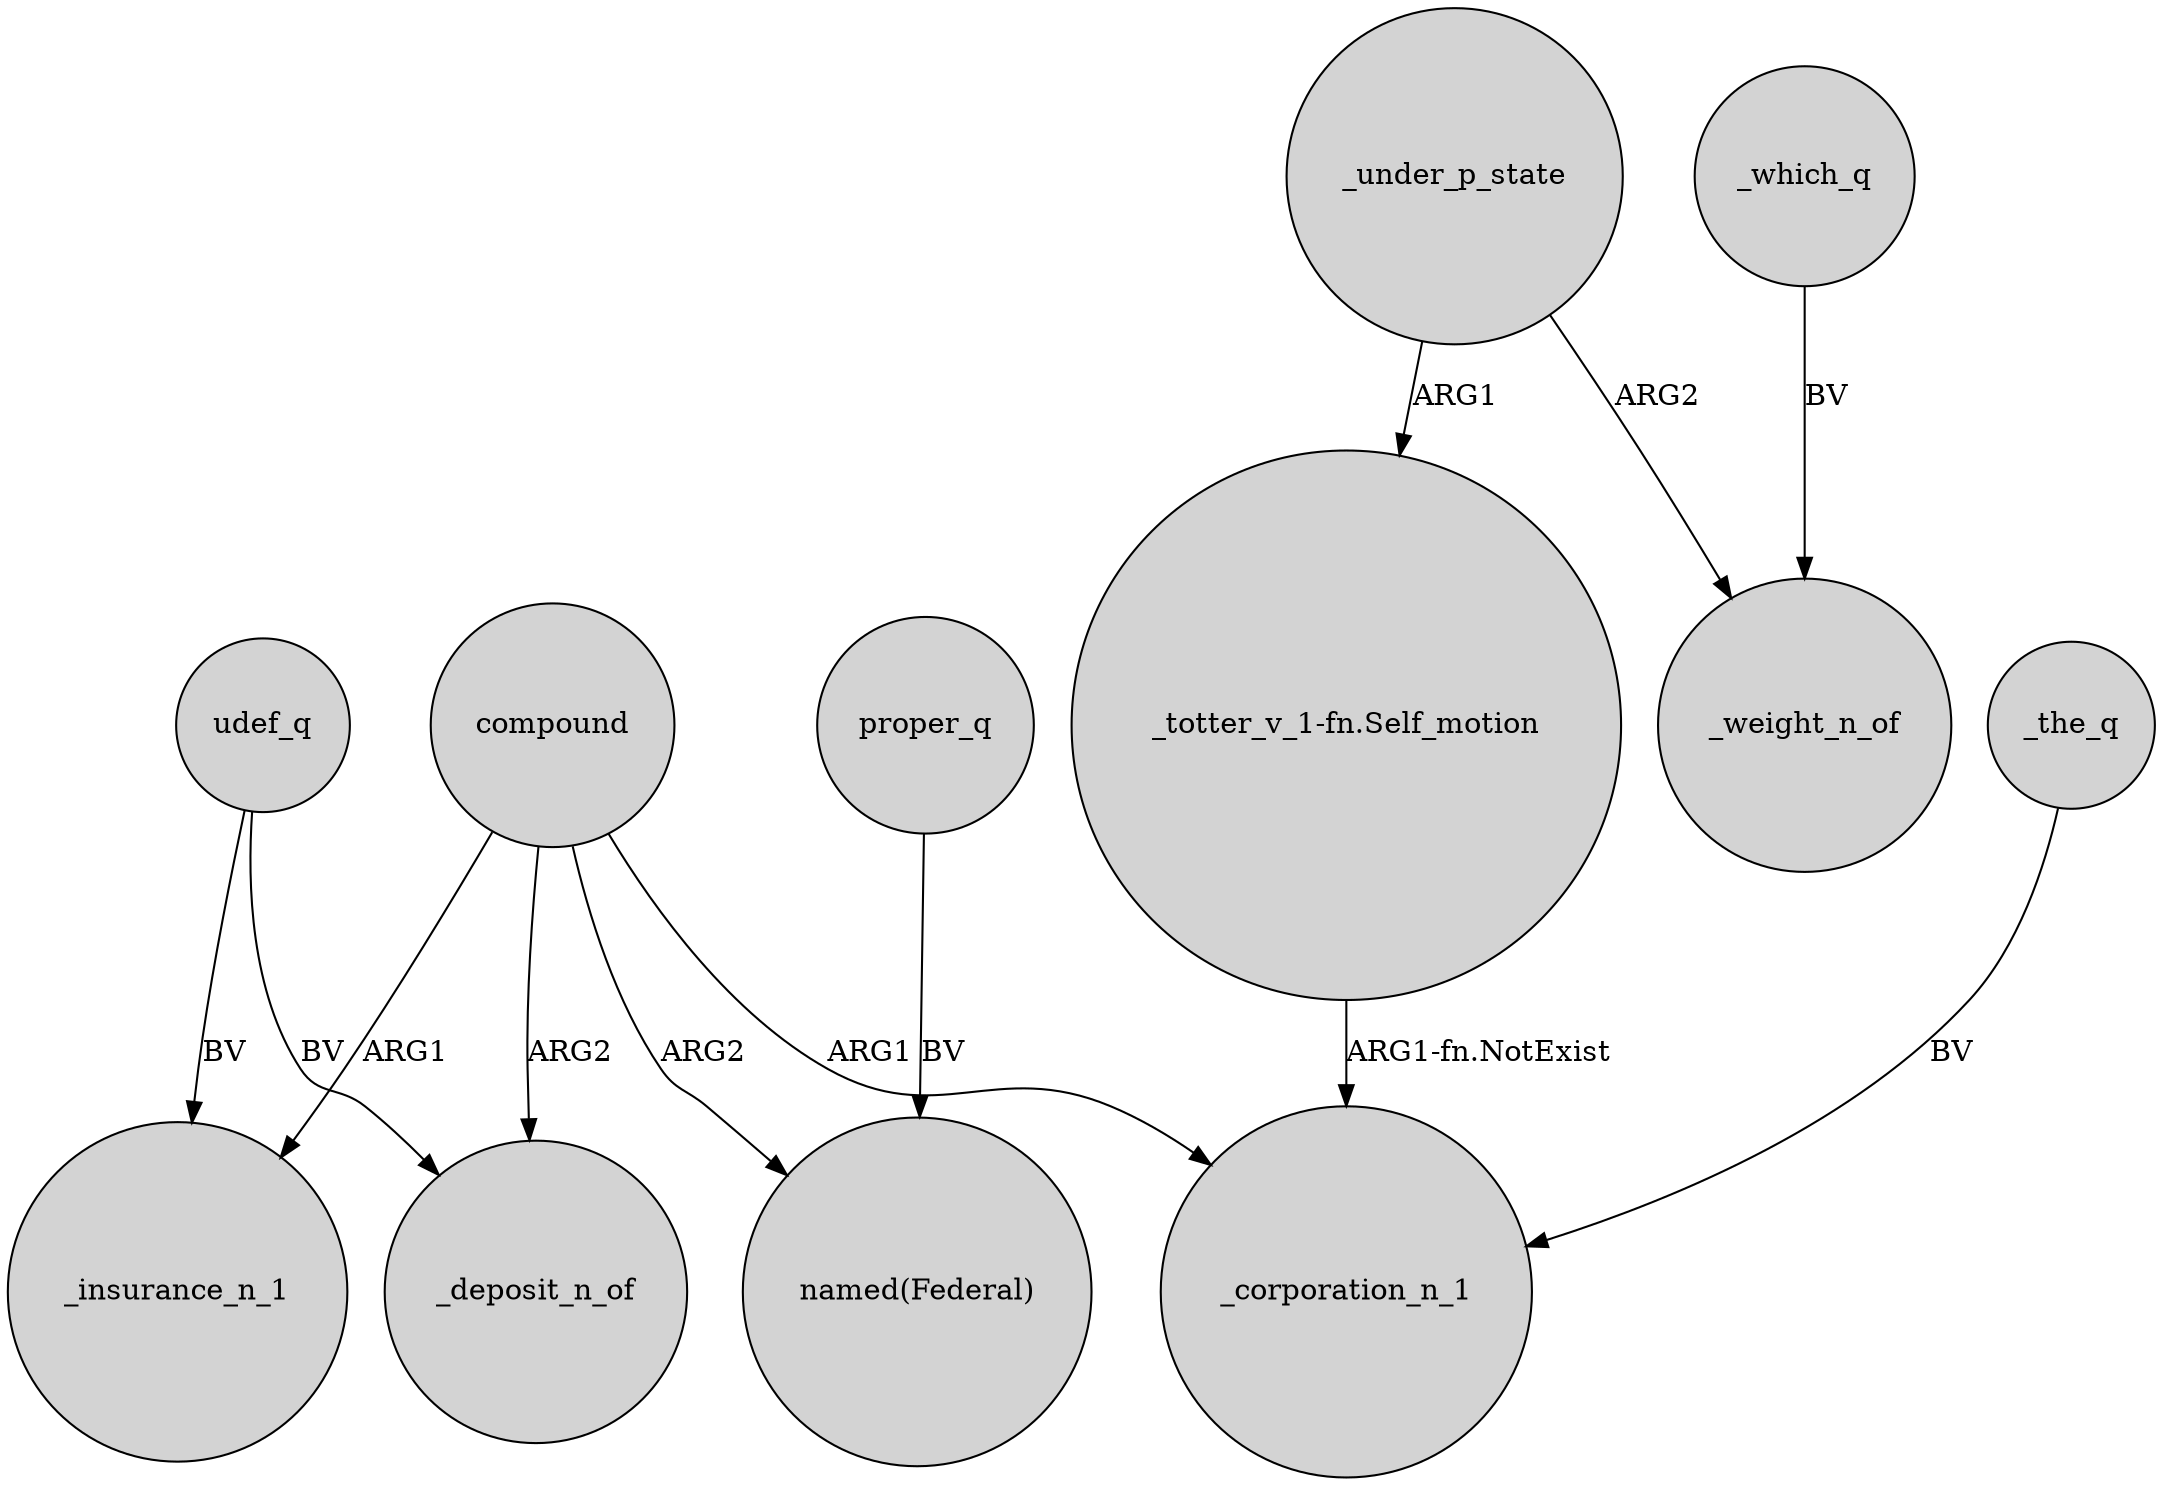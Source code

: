 digraph {
	node [shape=circle style=filled]
	compound -> _insurance_n_1 [label=ARG1]
	"_totter_v_1-fn.Self_motion" -> _corporation_n_1 [label="ARG1-fn.NotExist"]
	compound -> _corporation_n_1 [label=ARG1]
	_which_q -> _weight_n_of [label=BV]
	_the_q -> _corporation_n_1 [label=BV]
	compound -> "named(Federal)" [label=ARG2]
	_under_p_state -> "_totter_v_1-fn.Self_motion" [label=ARG1]
	udef_q -> _insurance_n_1 [label=BV]
	compound -> _deposit_n_of [label=ARG2]
	proper_q -> "named(Federal)" [label=BV]
	_under_p_state -> _weight_n_of [label=ARG2]
	udef_q -> _deposit_n_of [label=BV]
}
